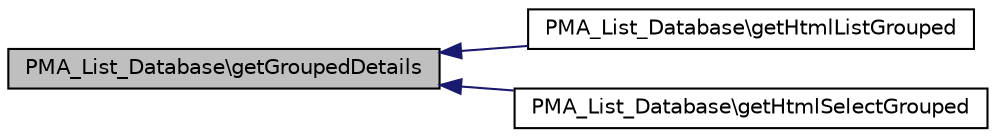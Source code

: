 digraph G
{
  edge [fontname="Helvetica",fontsize="10",labelfontname="Helvetica",labelfontsize="10"];
  node [fontname="Helvetica",fontsize="10",shape=record];
  rankdir="LR";
  Node1 [label="PMA_List_Database\\getGroupedDetails",height=0.2,width=0.4,color="black", fillcolor="grey75", style="filled" fontcolor="black"];
  Node1 -> Node2 [dir="back",color="midnightblue",fontsize="10",style="solid",fontname="Helvetica"];
  Node2 [label="PMA_List_Database\\getHtmlListGrouped",height=0.2,width=0.4,color="black", fillcolor="white", style="filled",URL="$classPMA__List__Database.html#a7bdea9aa5ef0e7c9033893aab4f1e6bd",tooltip="returns html code for list with dbs"];
  Node1 -> Node3 [dir="back",color="midnightblue",fontsize="10",style="solid",fontname="Helvetica"];
  Node3 [label="PMA_List_Database\\getHtmlSelectGrouped",height=0.2,width=0.4,color="black", fillcolor="white", style="filled",URL="$classPMA__List__Database.html#a40d67e11c09326f19302fa5fbc2a7934",tooltip="returns html code for select form element with dbs"];
}
